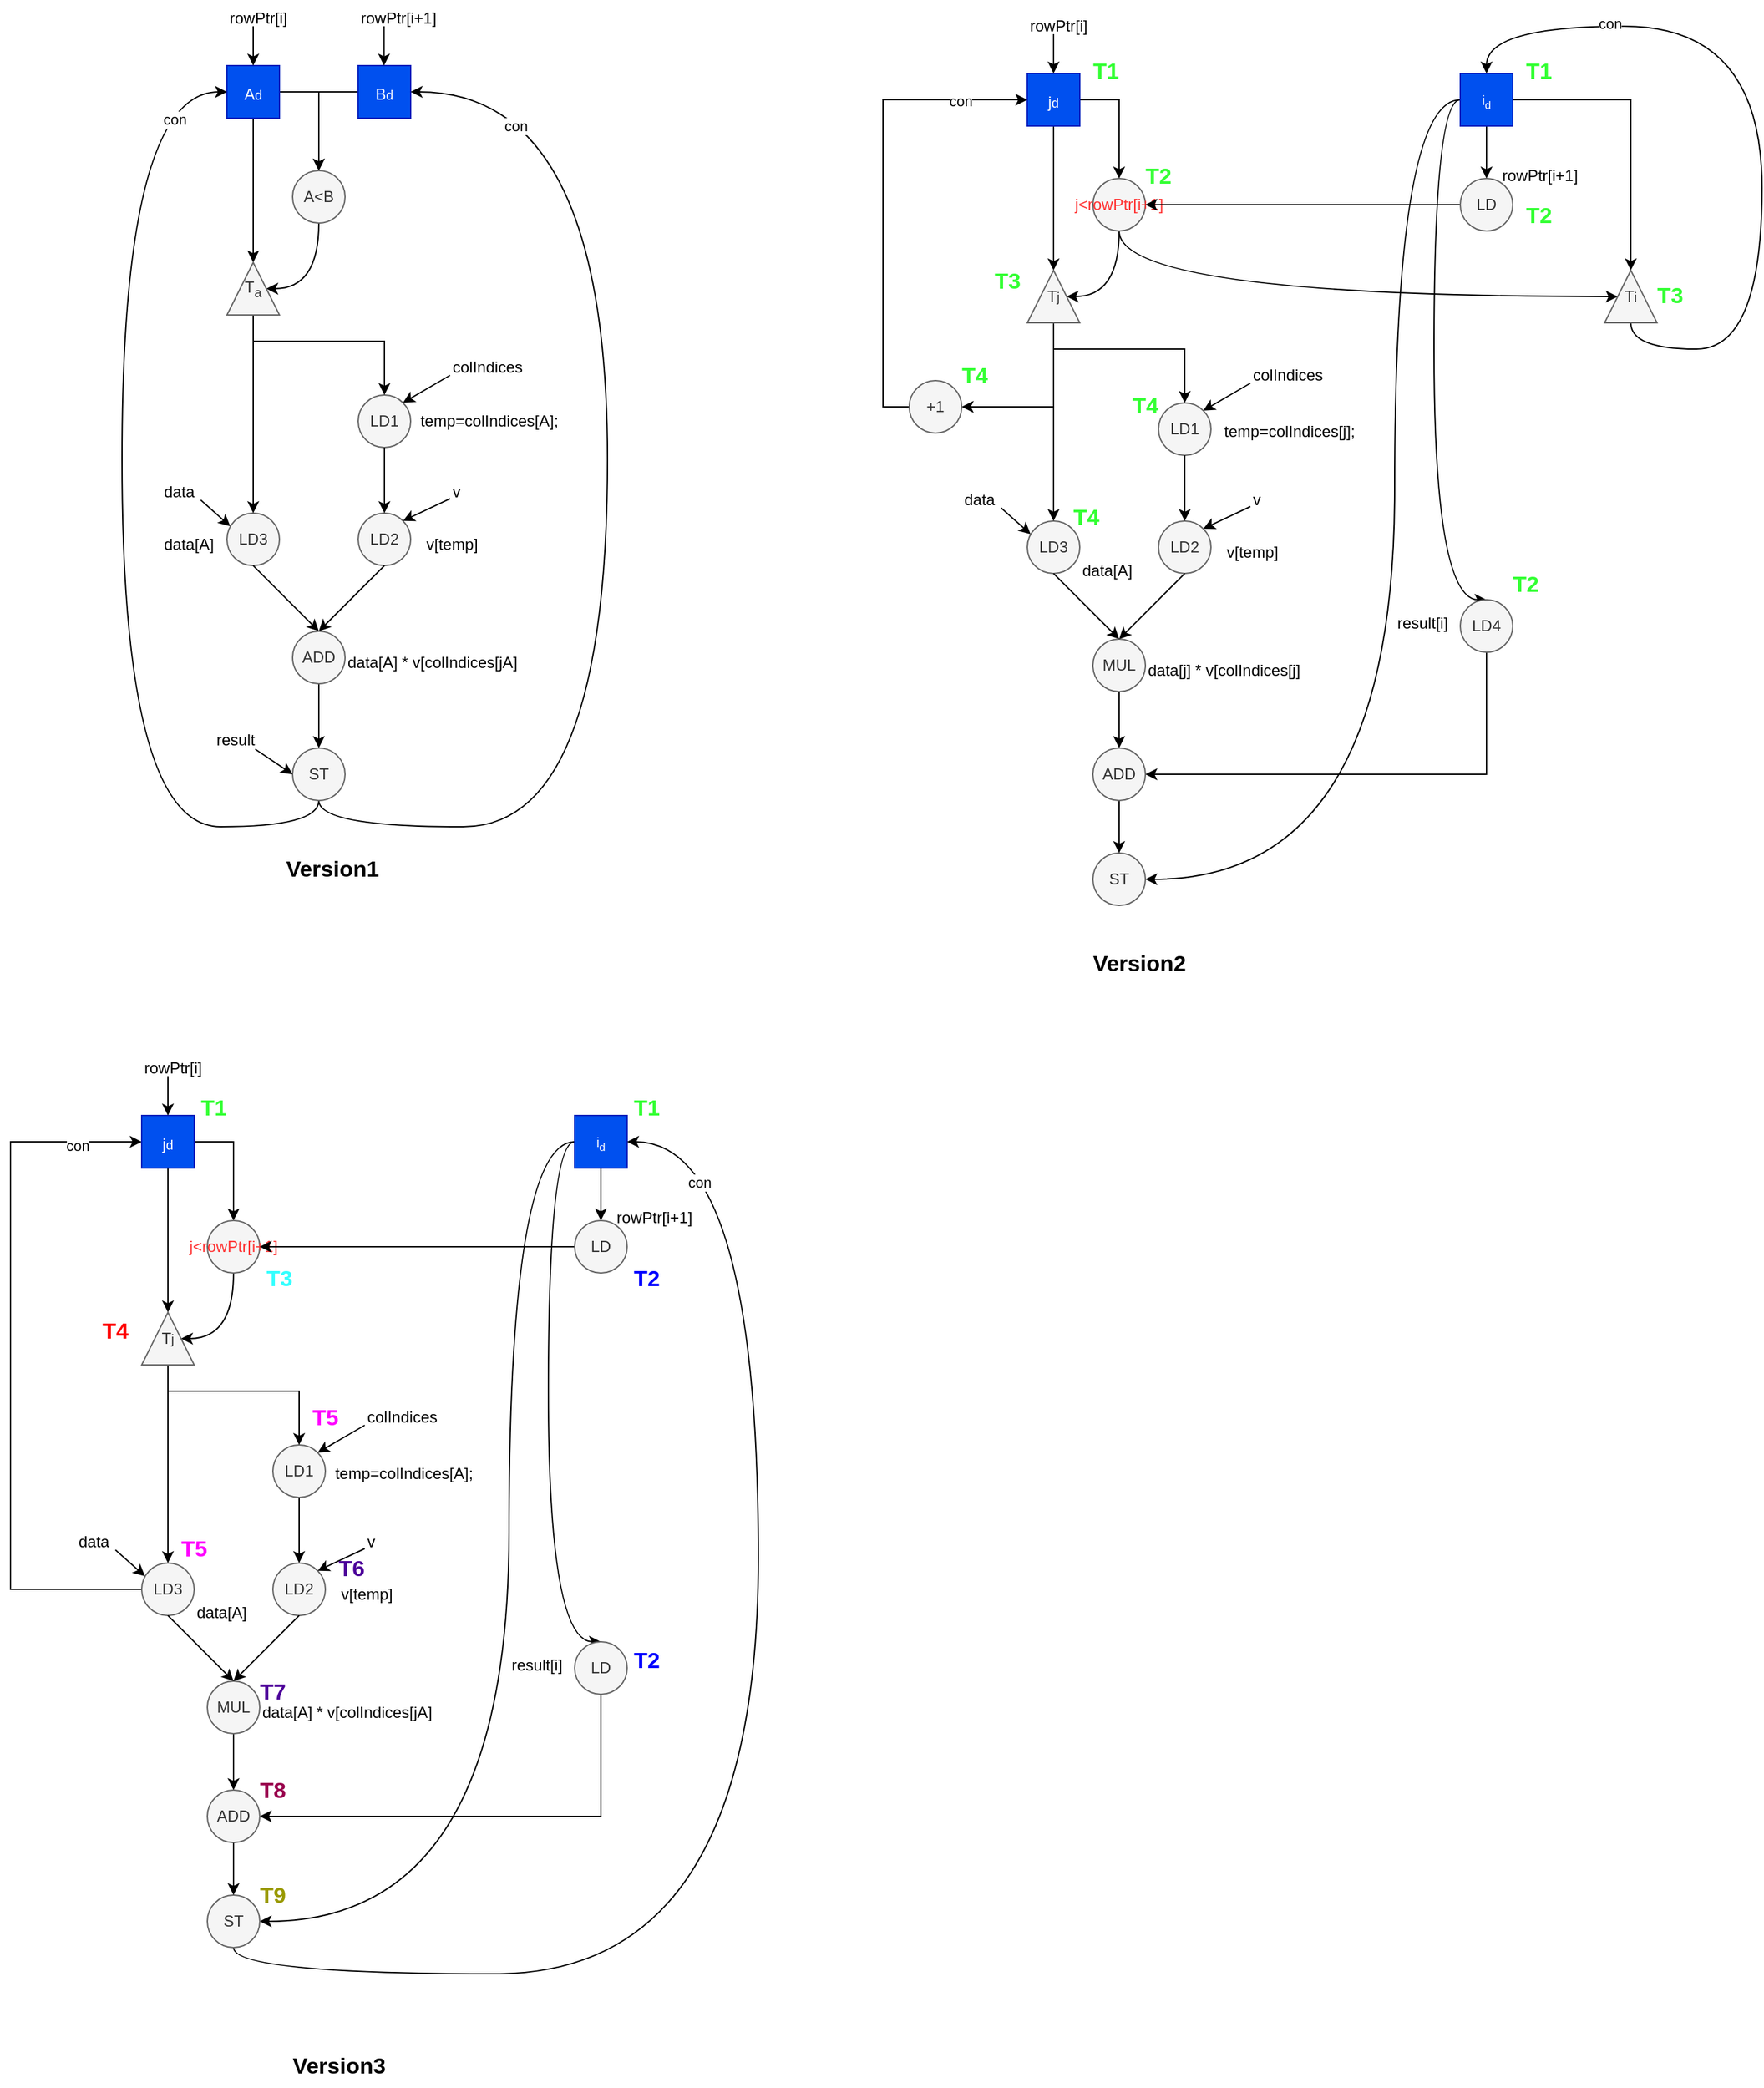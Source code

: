 <mxfile version="23.1.1" type="github">
  <diagram name="Page-1" id="8ce9d11a-91a2-4d17-14d8-a56ed91bf033">
    <mxGraphModel dx="991" dy="723" grid="1" gridSize="10" guides="1" tooltips="1" connect="1" arrows="1" fold="1" page="1" pageScale="1" pageWidth="1920" pageHeight="1200" background="none" math="0" shadow="0">
      <root>
        <mxCell id="0" />
        <mxCell id="1" parent="0" />
        <mxCell id="U-zHn95BD_rkfPfJ5epH-1" value="LD3" style="ellipse;whiteSpace=wrap;html=1;aspect=fixed;fillColor=#f5f5f5;fontColor=#333333;strokeColor=#666666;" parent="1" vertex="1">
          <mxGeometry x="320" y="411" width="40" height="40" as="geometry" />
        </mxCell>
        <mxCell id="U-zHn95BD_rkfPfJ5epH-3" value="LD1" style="ellipse;whiteSpace=wrap;html=1;aspect=fixed;fillColor=#f5f5f5;fontColor=#333333;strokeColor=#666666;" parent="1" vertex="1">
          <mxGeometry x="420" y="321" width="40" height="40" as="geometry" />
        </mxCell>
        <mxCell id="U-zHn95BD_rkfPfJ5epH-4" value="LD2" style="ellipse;whiteSpace=wrap;html=1;aspect=fixed;fillColor=#f5f5f5;fontColor=#333333;strokeColor=#666666;" parent="1" vertex="1">
          <mxGeometry x="420" y="411" width="40" height="40" as="geometry" />
        </mxCell>
        <mxCell id="U-zHn95BD_rkfPfJ5epH-37" style="edgeStyle=orthogonalEdgeStyle;rounded=0;orthogonalLoop=1;jettySize=auto;html=1;exitX=0.5;exitY=1;exitDx=0;exitDy=0;entryX=0.5;entryY=0;entryDx=0;entryDy=0;" parent="1" source="U-zHn95BD_rkfPfJ5epH-5" target="U-zHn95BD_rkfPfJ5epH-36" edge="1">
          <mxGeometry relative="1" as="geometry" />
        </mxCell>
        <mxCell id="U-zHn95BD_rkfPfJ5epH-5" value="ADD" style="ellipse;whiteSpace=wrap;html=1;aspect=fixed;fillColor=#f5f5f5;fontColor=#333333;strokeColor=#666666;" parent="1" vertex="1">
          <mxGeometry x="370" y="501" width="40" height="40" as="geometry" />
        </mxCell>
        <mxCell id="U-zHn95BD_rkfPfJ5epH-6" value="" style="endArrow=classic;html=1;rounded=0;exitX=0.5;exitY=1;exitDx=0;exitDy=0;entryX=0.5;entryY=0;entryDx=0;entryDy=0;" parent="1" source="U-zHn95BD_rkfPfJ5epH-3" target="U-zHn95BD_rkfPfJ5epH-4" edge="1">
          <mxGeometry width="50" height="50" relative="1" as="geometry">
            <mxPoint x="450" y="391" as="sourcePoint" />
            <mxPoint x="490" y="521" as="targetPoint" />
          </mxGeometry>
        </mxCell>
        <mxCell id="U-zHn95BD_rkfPfJ5epH-7" value="" style="endArrow=classic;html=1;rounded=0;exitX=0.5;exitY=1;exitDx=0;exitDy=0;entryX=0.5;entryY=0;entryDx=0;entryDy=0;" parent="1" source="U-zHn95BD_rkfPfJ5epH-4" target="U-zHn95BD_rkfPfJ5epH-5" edge="1">
          <mxGeometry width="50" height="50" relative="1" as="geometry">
            <mxPoint x="430" y="501" as="sourcePoint" />
            <mxPoint x="350" y="511" as="targetPoint" />
          </mxGeometry>
        </mxCell>
        <mxCell id="U-zHn95BD_rkfPfJ5epH-8" value="" style="endArrow=classic;html=1;rounded=0;exitX=0.5;exitY=1;exitDx=0;exitDy=0;entryX=0.5;entryY=0;entryDx=0;entryDy=0;" parent="1" source="U-zHn95BD_rkfPfJ5epH-1" target="U-zHn95BD_rkfPfJ5epH-5" edge="1">
          <mxGeometry width="50" height="50" relative="1" as="geometry">
            <mxPoint x="450" y="501" as="sourcePoint" />
            <mxPoint x="350" y="551" as="targetPoint" />
          </mxGeometry>
        </mxCell>
        <mxCell id="U-zHn95BD_rkfPfJ5epH-9" value="temp=colIndices[A];" style="text;strokeColor=none;align=center;fillColor=none;html=1;verticalAlign=middle;whiteSpace=wrap;rounded=0;" parent="1" vertex="1">
          <mxGeometry x="490" y="326" width="60" height="30" as="geometry" />
        </mxCell>
        <mxCell id="U-zHn95BD_rkfPfJ5epH-10" value="data[A]" style="text;whiteSpace=wrap;" parent="1" vertex="1">
          <mxGeometry x="270" y="421" width="70" height="40" as="geometry" />
        </mxCell>
        <mxCell id="U-zHn95BD_rkfPfJ5epH-11" value="v[temp]" style="text;whiteSpace=wrap;" parent="1" vertex="1">
          <mxGeometry x="470" y="421" width="70" height="40" as="geometry" />
        </mxCell>
        <mxCell id="U-zHn95BD_rkfPfJ5epH-12" value="data[A] * v[colIndices[jA]" style="text;whiteSpace=wrap;" parent="1" vertex="1">
          <mxGeometry x="410" y="511" width="150" height="40" as="geometry" />
        </mxCell>
        <mxCell id="U-zHn95BD_rkfPfJ5epH-22" style="edgeStyle=orthogonalEdgeStyle;rounded=0;orthogonalLoop=1;jettySize=auto;html=1;exitX=1;exitY=0.5;exitDx=0;exitDy=0;entryX=0.5;entryY=0;entryDx=0;entryDy=0;" parent="1" source="U-zHn95BD_rkfPfJ5epH-13" target="U-zHn95BD_rkfPfJ5epH-20" edge="1">
          <mxGeometry relative="1" as="geometry" />
        </mxCell>
        <mxCell id="U-zHn95BD_rkfPfJ5epH-24" style="edgeStyle=orthogonalEdgeStyle;rounded=0;orthogonalLoop=1;jettySize=auto;html=1;exitX=0.5;exitY=1;exitDx=0;exitDy=0;entryX=1;entryY=0.5;entryDx=0;entryDy=0;" parent="1" source="U-zHn95BD_rkfPfJ5epH-13" target="U-zHn95BD_rkfPfJ5epH-21" edge="1">
          <mxGeometry relative="1" as="geometry" />
        </mxCell>
        <mxCell id="U-zHn95BD_rkfPfJ5epH-13" value="&lt;sub&gt;&lt;span style=&quot;font-size: 12px;&quot;&gt;A&lt;/span&gt;d&lt;/sub&gt;" style="whiteSpace=wrap;html=1;aspect=fixed;fillColor=#0050ef;strokeColor=#001DBC;fontColor=#ffffff;" parent="1" vertex="1">
          <mxGeometry x="320" y="70" width="40" height="40" as="geometry" />
        </mxCell>
        <mxCell id="U-zHn95BD_rkfPfJ5epH-25" style="edgeStyle=orthogonalEdgeStyle;rounded=0;orthogonalLoop=1;jettySize=auto;html=1;exitX=0;exitY=0.5;exitDx=0;exitDy=0;entryX=0.5;entryY=0;entryDx=0;entryDy=0;" parent="1" source="U-zHn95BD_rkfPfJ5epH-14" target="U-zHn95BD_rkfPfJ5epH-20" edge="1">
          <mxGeometry relative="1" as="geometry" />
        </mxCell>
        <mxCell id="U-zHn95BD_rkfPfJ5epH-14" value="&lt;sub&gt;&lt;span style=&quot;font-size: 12px;&quot;&gt;B&lt;/span&gt;d&lt;/sub&gt;" style="whiteSpace=wrap;html=1;aspect=fixed;fillColor=#0050ef;strokeColor=#001DBC;fontColor=#ffffff;" parent="1" vertex="1">
          <mxGeometry x="420" y="70" width="40" height="40" as="geometry" />
        </mxCell>
        <mxCell id="U-zHn95BD_rkfPfJ5epH-15" value="" style="endArrow=classic;html=1;rounded=0;entryX=0.5;entryY=0;entryDx=0;entryDy=0;" parent="1" target="U-zHn95BD_rkfPfJ5epH-13" edge="1">
          <mxGeometry width="50" height="50" relative="1" as="geometry">
            <mxPoint x="340" y="40" as="sourcePoint" />
            <mxPoint x="390" y="-10" as="targetPoint" />
          </mxGeometry>
        </mxCell>
        <mxCell id="U-zHn95BD_rkfPfJ5epH-17" value="" style="endArrow=classic;html=1;rounded=0;entryX=0.5;entryY=0;entryDx=0;entryDy=0;" parent="1" edge="1">
          <mxGeometry width="50" height="50" relative="1" as="geometry">
            <mxPoint x="439.71" y="40" as="sourcePoint" />
            <mxPoint x="439.71" y="70" as="targetPoint" />
          </mxGeometry>
        </mxCell>
        <mxCell id="U-zHn95BD_rkfPfJ5epH-18" value="rowPtr[i]" style="text;whiteSpace=wrap;" parent="1" vertex="1">
          <mxGeometry x="320" y="20" width="80" height="40" as="geometry" />
        </mxCell>
        <mxCell id="U-zHn95BD_rkfPfJ5epH-19" value="rowPtr[i+1]" style="text;whiteSpace=wrap;" parent="1" vertex="1">
          <mxGeometry x="420" y="20" width="80" height="40" as="geometry" />
        </mxCell>
        <mxCell id="U-zHn95BD_rkfPfJ5epH-23" style="edgeStyle=orthogonalEdgeStyle;rounded=0;orthogonalLoop=1;jettySize=auto;html=1;exitX=0.5;exitY=1;exitDx=0;exitDy=0;entryX=0.5;entryY=1;entryDx=0;entryDy=0;curved=1;" parent="1" source="U-zHn95BD_rkfPfJ5epH-20" target="U-zHn95BD_rkfPfJ5epH-21" edge="1">
          <mxGeometry relative="1" as="geometry">
            <Array as="points">
              <mxPoint x="390" y="240" />
            </Array>
          </mxGeometry>
        </mxCell>
        <mxCell id="U-zHn95BD_rkfPfJ5epH-20" value="A&amp;lt;B" style="ellipse;whiteSpace=wrap;html=1;aspect=fixed;fillColor=#f5f5f5;fontColor=#333333;strokeColor=#666666;" parent="1" vertex="1">
          <mxGeometry x="370" y="150" width="40" height="40" as="geometry" />
        </mxCell>
        <mxCell id="U-zHn95BD_rkfPfJ5epH-26" style="edgeStyle=orthogonalEdgeStyle;rounded=0;orthogonalLoop=1;jettySize=auto;html=1;exitX=0;exitY=0.5;exitDx=0;exitDy=0;entryX=0.5;entryY=0;entryDx=0;entryDy=0;" parent="1" source="U-zHn95BD_rkfPfJ5epH-21" target="U-zHn95BD_rkfPfJ5epH-1" edge="1">
          <mxGeometry relative="1" as="geometry" />
        </mxCell>
        <mxCell id="U-zHn95BD_rkfPfJ5epH-27" style="edgeStyle=orthogonalEdgeStyle;rounded=0;orthogonalLoop=1;jettySize=auto;html=1;exitX=0;exitY=0.5;exitDx=0;exitDy=0;entryX=0.5;entryY=0;entryDx=0;entryDy=0;" parent="1" source="U-zHn95BD_rkfPfJ5epH-21" target="U-zHn95BD_rkfPfJ5epH-3" edge="1">
          <mxGeometry relative="1" as="geometry">
            <Array as="points">
              <mxPoint x="340" y="280" />
            </Array>
          </mxGeometry>
        </mxCell>
        <mxCell id="U-zHn95BD_rkfPfJ5epH-21" value="T&lt;sub&gt;a&lt;/sub&gt;" style="triangle;whiteSpace=wrap;html=1;direction=north;fillColor=#f5f5f5;fontColor=#333333;strokeColor=#666666;" parent="1" vertex="1">
          <mxGeometry x="320" y="220" width="40" height="40" as="geometry" />
        </mxCell>
        <mxCell id="U-zHn95BD_rkfPfJ5epH-28" value="data" style="text;whiteSpace=wrap;" parent="1" vertex="1">
          <mxGeometry x="270" y="381" width="70" height="40" as="geometry" />
        </mxCell>
        <mxCell id="U-zHn95BD_rkfPfJ5epH-29" value="colIndices" style="text;whiteSpace=wrap;" parent="1" vertex="1">
          <mxGeometry x="490" y="286" width="70" height="40" as="geometry" />
        </mxCell>
        <mxCell id="U-zHn95BD_rkfPfJ5epH-30" value="v" style="text;whiteSpace=wrap;" parent="1" vertex="1">
          <mxGeometry x="490" y="381" width="20" height="19" as="geometry" />
        </mxCell>
        <mxCell id="U-zHn95BD_rkfPfJ5epH-32" value="" style="endArrow=classic;html=1;rounded=0;entryX=0.75;entryY=1;entryDx=0;entryDy=0;" parent="1" target="U-zHn95BD_rkfPfJ5epH-28" edge="1">
          <mxGeometry width="50" height="50" relative="1" as="geometry">
            <mxPoint x="300" y="401" as="sourcePoint" />
            <mxPoint x="350" y="351" as="targetPoint" />
          </mxGeometry>
        </mxCell>
        <mxCell id="U-zHn95BD_rkfPfJ5epH-34" value="" style="endArrow=classic;html=1;rounded=0;entryX=1;entryY=0;entryDx=0;entryDy=0;exitX=0;exitY=0.5;exitDx=0;exitDy=0;" parent="1" source="U-zHn95BD_rkfPfJ5epH-29" target="U-zHn95BD_rkfPfJ5epH-3" edge="1">
          <mxGeometry width="50" height="50" relative="1" as="geometry">
            <mxPoint x="490" y="321" as="sourcePoint" />
            <mxPoint x="520" y="390" as="targetPoint" />
          </mxGeometry>
        </mxCell>
        <mxCell id="U-zHn95BD_rkfPfJ5epH-35" value="" style="endArrow=classic;html=1;rounded=0;exitX=0;exitY=1;exitDx=0;exitDy=0;entryX=1;entryY=0;entryDx=0;entryDy=0;" parent="1" source="U-zHn95BD_rkfPfJ5epH-30" target="U-zHn95BD_rkfPfJ5epH-4" edge="1">
          <mxGeometry width="50" height="50" relative="1" as="geometry">
            <mxPoint x="510" y="401" as="sourcePoint" />
            <mxPoint x="780" y="350" as="targetPoint" />
          </mxGeometry>
        </mxCell>
        <mxCell id="U-zHn95BD_rkfPfJ5epH-41" style="edgeStyle=orthogonalEdgeStyle;rounded=0;orthogonalLoop=1;jettySize=auto;html=1;exitX=0.5;exitY=1;exitDx=0;exitDy=0;entryX=0;entryY=0.5;entryDx=0;entryDy=0;curved=1;" parent="1" source="U-zHn95BD_rkfPfJ5epH-36" target="U-zHn95BD_rkfPfJ5epH-13" edge="1">
          <mxGeometry relative="1" as="geometry">
            <Array as="points">
              <mxPoint x="390" y="650" />
              <mxPoint x="240" y="650" />
              <mxPoint x="240" y="90" />
            </Array>
          </mxGeometry>
        </mxCell>
        <mxCell id="U-zHn95BD_rkfPfJ5epH-46" value="con" style="edgeLabel;html=1;align=center;verticalAlign=middle;resizable=0;points=[];" parent="U-zHn95BD_rkfPfJ5epH-41" vertex="1" connectable="0">
          <mxGeometry x="0.901" y="-21" relative="1" as="geometry">
            <mxPoint as="offset" />
          </mxGeometry>
        </mxCell>
        <mxCell id="U-zHn95BD_rkfPfJ5epH-43" style="edgeStyle=orthogonalEdgeStyle;rounded=0;orthogonalLoop=1;jettySize=auto;html=1;exitX=0.5;exitY=1;exitDx=0;exitDy=0;entryX=1;entryY=0.5;entryDx=0;entryDy=0;curved=1;" parent="1" source="U-zHn95BD_rkfPfJ5epH-36" target="U-zHn95BD_rkfPfJ5epH-14" edge="1">
          <mxGeometry relative="1" as="geometry">
            <Array as="points">
              <mxPoint x="390" y="650" />
              <mxPoint x="610" y="650" />
              <mxPoint x="610" y="90" />
            </Array>
          </mxGeometry>
        </mxCell>
        <mxCell id="U-zHn95BD_rkfPfJ5epH-45" value="con" style="edgeLabel;html=1;align=center;verticalAlign=middle;resizable=0;points=[];" parent="U-zHn95BD_rkfPfJ5epH-43" vertex="1" connectable="0">
          <mxGeometry x="0.832" y="26" relative="1" as="geometry">
            <mxPoint as="offset" />
          </mxGeometry>
        </mxCell>
        <mxCell id="U-zHn95BD_rkfPfJ5epH-36" value="ST" style="ellipse;whiteSpace=wrap;html=1;aspect=fixed;fillColor=#f5f5f5;fontColor=#333333;strokeColor=#666666;" parent="1" vertex="1">
          <mxGeometry x="370" y="590" width="40" height="40" as="geometry" />
        </mxCell>
        <mxCell id="U-zHn95BD_rkfPfJ5epH-39" style="rounded=0;orthogonalLoop=1;jettySize=auto;html=1;exitX=1.052;exitY=1.043;exitDx=0;exitDy=0;entryX=0;entryY=0.5;entryDx=0;entryDy=0;exitPerimeter=0;" parent="1" source="U-zHn95BD_rkfPfJ5epH-38" target="U-zHn95BD_rkfPfJ5epH-36" edge="1">
          <mxGeometry relative="1" as="geometry" />
        </mxCell>
        <mxCell id="U-zHn95BD_rkfPfJ5epH-38" value="result" style="text;whiteSpace=wrap;" parent="1" vertex="1">
          <mxGeometry x="310" y="570" width="30" height="20" as="geometry" />
        </mxCell>
        <mxCell id="Nf0hPOVmcLd8asq8eckD-1" value="LD3" style="ellipse;whiteSpace=wrap;html=1;aspect=fixed;fillColor=#f5f5f5;fontColor=#333333;strokeColor=#666666;" parent="1" vertex="1">
          <mxGeometry x="930" y="417" width="40" height="40" as="geometry" />
        </mxCell>
        <mxCell id="Nf0hPOVmcLd8asq8eckD-2" value="LD1" style="ellipse;whiteSpace=wrap;html=1;aspect=fixed;fillColor=#f5f5f5;fontColor=#333333;strokeColor=#666666;" parent="1" vertex="1">
          <mxGeometry x="1030" y="327" width="40" height="40" as="geometry" />
        </mxCell>
        <mxCell id="Nf0hPOVmcLd8asq8eckD-3" value="LD2" style="ellipse;whiteSpace=wrap;html=1;aspect=fixed;fillColor=#f5f5f5;fontColor=#333333;strokeColor=#666666;" parent="1" vertex="1">
          <mxGeometry x="1030" y="417" width="40" height="40" as="geometry" />
        </mxCell>
        <mxCell id="Nf0hPOVmcLd8asq8eckD-50" style="edgeStyle=orthogonalEdgeStyle;rounded=0;orthogonalLoop=1;jettySize=auto;html=1;exitX=0.5;exitY=1;exitDx=0;exitDy=0;entryX=0.5;entryY=0;entryDx=0;entryDy=0;" parent="1" source="Nf0hPOVmcLd8asq8eckD-5" target="Nf0hPOVmcLd8asq8eckD-49" edge="1">
          <mxGeometry relative="1" as="geometry" />
        </mxCell>
        <mxCell id="Nf0hPOVmcLd8asq8eckD-5" value="MUL" style="ellipse;whiteSpace=wrap;html=1;aspect=fixed;fillColor=#f5f5f5;fontColor=#333333;strokeColor=#666666;" parent="1" vertex="1">
          <mxGeometry x="980" y="507" width="40" height="40" as="geometry" />
        </mxCell>
        <mxCell id="Nf0hPOVmcLd8asq8eckD-6" value="" style="endArrow=classic;html=1;rounded=0;exitX=0.5;exitY=1;exitDx=0;exitDy=0;entryX=0.5;entryY=0;entryDx=0;entryDy=0;" parent="1" source="Nf0hPOVmcLd8asq8eckD-2" target="Nf0hPOVmcLd8asq8eckD-3" edge="1">
          <mxGeometry width="50" height="50" relative="1" as="geometry">
            <mxPoint x="1060" y="397" as="sourcePoint" />
            <mxPoint x="1100" y="527" as="targetPoint" />
          </mxGeometry>
        </mxCell>
        <mxCell id="Nf0hPOVmcLd8asq8eckD-7" value="" style="endArrow=classic;html=1;rounded=0;exitX=0.5;exitY=1;exitDx=0;exitDy=0;entryX=0.5;entryY=0;entryDx=0;entryDy=0;" parent="1" source="Nf0hPOVmcLd8asq8eckD-3" target="Nf0hPOVmcLd8asq8eckD-5" edge="1">
          <mxGeometry width="50" height="50" relative="1" as="geometry">
            <mxPoint x="1040" y="507" as="sourcePoint" />
            <mxPoint x="960" y="517" as="targetPoint" />
          </mxGeometry>
        </mxCell>
        <mxCell id="Nf0hPOVmcLd8asq8eckD-8" value="" style="endArrow=classic;html=1;rounded=0;exitX=0.5;exitY=1;exitDx=0;exitDy=0;entryX=0.5;entryY=0;entryDx=0;entryDy=0;" parent="1" source="Nf0hPOVmcLd8asq8eckD-1" target="Nf0hPOVmcLd8asq8eckD-5" edge="1">
          <mxGeometry width="50" height="50" relative="1" as="geometry">
            <mxPoint x="1060" y="507" as="sourcePoint" />
            <mxPoint x="960" y="557" as="targetPoint" />
          </mxGeometry>
        </mxCell>
        <mxCell id="Nf0hPOVmcLd8asq8eckD-9" value="temp=colIndices[j];" style="text;strokeColor=none;align=center;fillColor=none;html=1;verticalAlign=middle;whiteSpace=wrap;rounded=0;" parent="1" vertex="1">
          <mxGeometry x="1100" y="336" width="60" height="26" as="geometry" />
        </mxCell>
        <mxCell id="Nf0hPOVmcLd8asq8eckD-10" value="data[A]" style="text;whiteSpace=wrap;" parent="1" vertex="1">
          <mxGeometry x="970" y="441" width="70" height="40" as="geometry" />
        </mxCell>
        <mxCell id="Nf0hPOVmcLd8asq8eckD-11" value="v[temp]" style="text;whiteSpace=wrap;" parent="1" vertex="1">
          <mxGeometry x="1080" y="427" width="70" height="40" as="geometry" />
        </mxCell>
        <mxCell id="Nf0hPOVmcLd8asq8eckD-12" value="data[j] * v[colIndices[j]" style="text;whiteSpace=wrap;" parent="1" vertex="1">
          <mxGeometry x="1020" y="517" width="150" height="40" as="geometry" />
        </mxCell>
        <mxCell id="Nf0hPOVmcLd8asq8eckD-13" style="edgeStyle=orthogonalEdgeStyle;rounded=0;orthogonalLoop=1;jettySize=auto;html=1;exitX=1;exitY=0.5;exitDx=0;exitDy=0;entryX=0.5;entryY=0;entryDx=0;entryDy=0;" parent="1" source="Nf0hPOVmcLd8asq8eckD-15" target="Nf0hPOVmcLd8asq8eckD-23" edge="1">
          <mxGeometry relative="1" as="geometry" />
        </mxCell>
        <mxCell id="Nf0hPOVmcLd8asq8eckD-14" style="edgeStyle=orthogonalEdgeStyle;rounded=0;orthogonalLoop=1;jettySize=auto;html=1;exitX=0.5;exitY=1;exitDx=0;exitDy=0;entryX=1;entryY=0.5;entryDx=0;entryDy=0;" parent="1" source="Nf0hPOVmcLd8asq8eckD-15" target="Nf0hPOVmcLd8asq8eckD-26" edge="1">
          <mxGeometry relative="1" as="geometry" />
        </mxCell>
        <mxCell id="Nf0hPOVmcLd8asq8eckD-15" value="&lt;sub&gt;&lt;span style=&quot;font-size: 12px;&quot;&gt;j&lt;/span&gt;d&lt;/sub&gt;" style="whiteSpace=wrap;html=1;aspect=fixed;fillColor=#0050ef;strokeColor=#001DBC;fontColor=#ffffff;" parent="1" vertex="1">
          <mxGeometry x="930" y="76" width="40" height="40" as="geometry" />
        </mxCell>
        <mxCell id="Nf0hPOVmcLd8asq8eckD-43" style="edgeStyle=orthogonalEdgeStyle;rounded=0;orthogonalLoop=1;jettySize=auto;html=1;exitX=0.5;exitY=1;exitDx=0;exitDy=0;entryX=0.5;entryY=0;entryDx=0;entryDy=0;" parent="1" source="Nf0hPOVmcLd8asq8eckD-17" target="Nf0hPOVmcLd8asq8eckD-42" edge="1">
          <mxGeometry relative="1" as="geometry" />
        </mxCell>
        <mxCell id="Nf0hPOVmcLd8asq8eckD-48" style="edgeStyle=orthogonalEdgeStyle;rounded=0;orthogonalLoop=1;jettySize=auto;html=1;exitX=0;exitY=0.5;exitDx=0;exitDy=0;entryX=0.5;entryY=0;entryDx=0;entryDy=0;curved=1;" parent="1" source="Nf0hPOVmcLd8asq8eckD-17" target="Nf0hPOVmcLd8asq8eckD-47" edge="1">
          <mxGeometry relative="1" as="geometry">
            <Array as="points">
              <mxPoint x="1240" y="96" />
              <mxPoint x="1240" y="477" />
            </Array>
          </mxGeometry>
        </mxCell>
        <mxCell id="Nf0hPOVmcLd8asq8eckD-53" style="edgeStyle=orthogonalEdgeStyle;rounded=0;orthogonalLoop=1;jettySize=auto;html=1;exitX=0;exitY=0.5;exitDx=0;exitDy=0;entryX=1;entryY=0.5;entryDx=0;entryDy=0;curved=1;" parent="1" source="Nf0hPOVmcLd8asq8eckD-17" target="Nf0hPOVmcLd8asq8eckD-37" edge="1">
          <mxGeometry relative="1" as="geometry">
            <Array as="points">
              <mxPoint x="1210" y="96" />
              <mxPoint x="1210" y="690" />
            </Array>
          </mxGeometry>
        </mxCell>
        <mxCell id="NMX5KVD_Srp5hz0jkVQt-5" style="edgeStyle=orthogonalEdgeStyle;rounded=0;orthogonalLoop=1;jettySize=auto;html=1;exitX=1;exitY=0.5;exitDx=0;exitDy=0;entryX=1;entryY=0.5;entryDx=0;entryDy=0;" edge="1" parent="1" source="Nf0hPOVmcLd8asq8eckD-17" target="NMX5KVD_Srp5hz0jkVQt-3">
          <mxGeometry relative="1" as="geometry" />
        </mxCell>
        <mxCell id="Nf0hPOVmcLd8asq8eckD-17" value="&lt;span style=&quot;font-size: 10px;&quot;&gt;i&lt;sub&gt;d&lt;/sub&gt;&lt;/span&gt;" style="whiteSpace=wrap;html=1;aspect=fixed;fillColor=#0050ef;strokeColor=#001DBC;fontColor=#ffffff;" parent="1" vertex="1">
          <mxGeometry x="1260" y="76" width="40" height="40" as="geometry" />
        </mxCell>
        <mxCell id="Nf0hPOVmcLd8asq8eckD-18" value="" style="endArrow=classic;html=1;rounded=0;entryX=0.5;entryY=0;entryDx=0;entryDy=0;" parent="1" target="Nf0hPOVmcLd8asq8eckD-15" edge="1">
          <mxGeometry width="50" height="50" relative="1" as="geometry">
            <mxPoint x="950" y="46" as="sourcePoint" />
            <mxPoint x="1000" y="-4" as="targetPoint" />
          </mxGeometry>
        </mxCell>
        <mxCell id="Nf0hPOVmcLd8asq8eckD-20" value="rowPtr[i]" style="text;whiteSpace=wrap;" parent="1" vertex="1">
          <mxGeometry x="930" y="26" width="80" height="40" as="geometry" />
        </mxCell>
        <mxCell id="Nf0hPOVmcLd8asq8eckD-22" style="edgeStyle=orthogonalEdgeStyle;rounded=0;orthogonalLoop=1;jettySize=auto;html=1;exitX=0.5;exitY=1;exitDx=0;exitDy=0;entryX=0.5;entryY=1;entryDx=0;entryDy=0;curved=1;" parent="1" source="Nf0hPOVmcLd8asq8eckD-23" target="Nf0hPOVmcLd8asq8eckD-26" edge="1">
          <mxGeometry relative="1" as="geometry">
            <Array as="points">
              <mxPoint x="1000" y="246" />
            </Array>
          </mxGeometry>
        </mxCell>
        <mxCell id="NMX5KVD_Srp5hz0jkVQt-4" style="edgeStyle=orthogonalEdgeStyle;rounded=0;orthogonalLoop=1;jettySize=auto;html=1;exitX=0.5;exitY=1;exitDx=0;exitDy=0;entryX=0.5;entryY=0;entryDx=0;entryDy=0;curved=1;" edge="1" parent="1" source="Nf0hPOVmcLd8asq8eckD-23" target="NMX5KVD_Srp5hz0jkVQt-3">
          <mxGeometry relative="1" as="geometry">
            <Array as="points">
              <mxPoint x="1000" y="246" />
            </Array>
          </mxGeometry>
        </mxCell>
        <mxCell id="Nf0hPOVmcLd8asq8eckD-23" value="&lt;font color=&quot;#ff3333&quot;&gt;j&amp;lt;rowPtr[i+1]&lt;/font&gt;" style="ellipse;whiteSpace=wrap;html=1;aspect=fixed;fillColor=#f5f5f5;fontColor=#333333;strokeColor=#666666;" parent="1" vertex="1">
          <mxGeometry x="980" y="156" width="40" height="40" as="geometry" />
        </mxCell>
        <mxCell id="Nf0hPOVmcLd8asq8eckD-24" style="edgeStyle=orthogonalEdgeStyle;rounded=0;orthogonalLoop=1;jettySize=auto;html=1;exitX=0;exitY=0.5;exitDx=0;exitDy=0;entryX=0.5;entryY=0;entryDx=0;entryDy=0;" parent="1" source="Nf0hPOVmcLd8asq8eckD-26" target="Nf0hPOVmcLd8asq8eckD-1" edge="1">
          <mxGeometry relative="1" as="geometry" />
        </mxCell>
        <mxCell id="Nf0hPOVmcLd8asq8eckD-25" style="edgeStyle=orthogonalEdgeStyle;rounded=0;orthogonalLoop=1;jettySize=auto;html=1;exitX=0;exitY=0.5;exitDx=0;exitDy=0;entryX=0.5;entryY=0;entryDx=0;entryDy=0;" parent="1" source="Nf0hPOVmcLd8asq8eckD-26" target="Nf0hPOVmcLd8asq8eckD-2" edge="1">
          <mxGeometry relative="1" as="geometry">
            <Array as="points">
              <mxPoint x="950" y="286" />
            </Array>
          </mxGeometry>
        </mxCell>
        <mxCell id="NMX5KVD_Srp5hz0jkVQt-9" style="edgeStyle=orthogonalEdgeStyle;rounded=0;orthogonalLoop=1;jettySize=auto;html=1;exitX=0;exitY=0.5;exitDx=0;exitDy=0;entryX=1;entryY=0.5;entryDx=0;entryDy=0;" edge="1" parent="1" source="Nf0hPOVmcLd8asq8eckD-26" target="NMX5KVD_Srp5hz0jkVQt-8">
          <mxGeometry relative="1" as="geometry" />
        </mxCell>
        <mxCell id="Nf0hPOVmcLd8asq8eckD-26" value="T&lt;span style=&quot;font-size: 10px;&quot;&gt;j&lt;/span&gt;" style="triangle;whiteSpace=wrap;html=1;direction=north;fillColor=#f5f5f5;fontColor=#333333;strokeColor=#666666;" parent="1" vertex="1">
          <mxGeometry x="930" y="226" width="40" height="40" as="geometry" />
        </mxCell>
        <mxCell id="Nf0hPOVmcLd8asq8eckD-27" value="data" style="text;whiteSpace=wrap;" parent="1" vertex="1">
          <mxGeometry x="880" y="387" width="70" height="40" as="geometry" />
        </mxCell>
        <mxCell id="Nf0hPOVmcLd8asq8eckD-28" value="colIndices" style="text;whiteSpace=wrap;" parent="1" vertex="1">
          <mxGeometry x="1100" y="292" width="70" height="40" as="geometry" />
        </mxCell>
        <mxCell id="Nf0hPOVmcLd8asq8eckD-29" value="v" style="text;whiteSpace=wrap;" parent="1" vertex="1">
          <mxGeometry x="1100" y="387" width="20" height="19" as="geometry" />
        </mxCell>
        <mxCell id="Nf0hPOVmcLd8asq8eckD-30" value="" style="endArrow=classic;html=1;rounded=0;entryX=0.75;entryY=1;entryDx=0;entryDy=0;" parent="1" target="Nf0hPOVmcLd8asq8eckD-27" edge="1">
          <mxGeometry width="50" height="50" relative="1" as="geometry">
            <mxPoint x="910" y="407" as="sourcePoint" />
            <mxPoint x="960" y="357" as="targetPoint" />
          </mxGeometry>
        </mxCell>
        <mxCell id="Nf0hPOVmcLd8asq8eckD-31" value="" style="endArrow=classic;html=1;rounded=0;entryX=1;entryY=0;entryDx=0;entryDy=0;exitX=0;exitY=0.5;exitDx=0;exitDy=0;" parent="1" source="Nf0hPOVmcLd8asq8eckD-28" target="Nf0hPOVmcLd8asq8eckD-2" edge="1">
          <mxGeometry width="50" height="50" relative="1" as="geometry">
            <mxPoint x="1100" y="327" as="sourcePoint" />
            <mxPoint x="1130" y="396" as="targetPoint" />
          </mxGeometry>
        </mxCell>
        <mxCell id="Nf0hPOVmcLd8asq8eckD-32" value="" style="endArrow=classic;html=1;rounded=0;exitX=0;exitY=1;exitDx=0;exitDy=0;entryX=1;entryY=0;entryDx=0;entryDy=0;" parent="1" source="Nf0hPOVmcLd8asq8eckD-29" target="Nf0hPOVmcLd8asq8eckD-3" edge="1">
          <mxGeometry width="50" height="50" relative="1" as="geometry">
            <mxPoint x="1120" y="407" as="sourcePoint" />
            <mxPoint x="1390" y="356" as="targetPoint" />
          </mxGeometry>
        </mxCell>
        <mxCell id="Nf0hPOVmcLd8asq8eckD-37" value="ST" style="ellipse;whiteSpace=wrap;html=1;aspect=fixed;fillColor=#f5f5f5;fontColor=#333333;strokeColor=#666666;" parent="1" vertex="1">
          <mxGeometry x="980" y="670" width="40" height="40" as="geometry" />
        </mxCell>
        <mxCell id="Nf0hPOVmcLd8asq8eckD-39" value="result[i]" style="text;whiteSpace=wrap;" parent="1" vertex="1">
          <mxGeometry x="1210" y="481" width="30" height="20" as="geometry" />
        </mxCell>
        <mxCell id="Nf0hPOVmcLd8asq8eckD-40" value="&lt;b&gt;&lt;font style=&quot;font-size: 17px;&quot;&gt;Version1&lt;/font&gt;&lt;/b&gt;" style="text;html=1;align=center;verticalAlign=middle;resizable=0;points=[];autosize=1;strokeColor=none;fillColor=none;" parent="1" vertex="1">
          <mxGeometry x="355" y="668" width="90" height="30" as="geometry" />
        </mxCell>
        <mxCell id="Nf0hPOVmcLd8asq8eckD-41" value="&lt;b&gt;&lt;font style=&quot;font-size: 17px;&quot;&gt;Version2&lt;br&gt;&lt;/font&gt;&lt;/b&gt;" style="text;html=1;align=center;verticalAlign=middle;resizable=0;points=[];autosize=1;strokeColor=none;fillColor=none;" parent="1" vertex="1">
          <mxGeometry x="970" y="740" width="90" height="30" as="geometry" />
        </mxCell>
        <mxCell id="Nf0hPOVmcLd8asq8eckD-45" style="edgeStyle=orthogonalEdgeStyle;rounded=0;orthogonalLoop=1;jettySize=auto;html=1;exitX=0;exitY=0.5;exitDx=0;exitDy=0;entryX=1;entryY=0.5;entryDx=0;entryDy=0;" parent="1" source="Nf0hPOVmcLd8asq8eckD-42" target="Nf0hPOVmcLd8asq8eckD-23" edge="1">
          <mxGeometry relative="1" as="geometry" />
        </mxCell>
        <mxCell id="Nf0hPOVmcLd8asq8eckD-42" value="LD" style="ellipse;whiteSpace=wrap;html=1;aspect=fixed;fillColor=#f5f5f5;fontColor=#333333;strokeColor=#666666;" parent="1" vertex="1">
          <mxGeometry x="1260" y="156" width="40" height="40" as="geometry" />
        </mxCell>
        <mxCell id="Nf0hPOVmcLd8asq8eckD-51" style="edgeStyle=orthogonalEdgeStyle;rounded=0;orthogonalLoop=1;jettySize=auto;html=1;exitX=0.5;exitY=1;exitDx=0;exitDy=0;entryX=1;entryY=0.5;entryDx=0;entryDy=0;" parent="1" source="Nf0hPOVmcLd8asq8eckD-47" target="Nf0hPOVmcLd8asq8eckD-49" edge="1">
          <mxGeometry relative="1" as="geometry" />
        </mxCell>
        <mxCell id="Nf0hPOVmcLd8asq8eckD-47" value="LD4" style="ellipse;whiteSpace=wrap;html=1;aspect=fixed;fillColor=#f5f5f5;fontColor=#333333;strokeColor=#666666;" parent="1" vertex="1">
          <mxGeometry x="1260" y="477" width="40" height="40" as="geometry" />
        </mxCell>
        <mxCell id="Nf0hPOVmcLd8asq8eckD-52" style="edgeStyle=orthogonalEdgeStyle;rounded=0;orthogonalLoop=1;jettySize=auto;html=1;exitX=0.5;exitY=1;exitDx=0;exitDy=0;entryX=0.5;entryY=0;entryDx=0;entryDy=0;" parent="1" source="Nf0hPOVmcLd8asq8eckD-49" target="Nf0hPOVmcLd8asq8eckD-37" edge="1">
          <mxGeometry relative="1" as="geometry" />
        </mxCell>
        <mxCell id="Nf0hPOVmcLd8asq8eckD-49" value="ADD" style="ellipse;whiteSpace=wrap;html=1;aspect=fixed;fillColor=#f5f5f5;fontColor=#333333;strokeColor=#666666;" parent="1" vertex="1">
          <mxGeometry x="980" y="590" width="40" height="40" as="geometry" />
        </mxCell>
        <mxCell id="Nf0hPOVmcLd8asq8eckD-58" value="rowPtr[i+1]" style="text;whiteSpace=wrap;" parent="1" vertex="1">
          <mxGeometry x="1290" y="140" width="80" height="40" as="geometry" />
        </mxCell>
        <mxCell id="Nf0hPOVmcLd8asq8eckD-59" style="edgeStyle=orthogonalEdgeStyle;rounded=0;orthogonalLoop=1;jettySize=auto;html=1;exitX=0;exitY=0.5;exitDx=0;exitDy=0;entryX=0;entryY=0.5;entryDx=0;entryDy=0;" parent="1" source="Nf0hPOVmcLd8asq8eckD-61" target="Nf0hPOVmcLd8asq8eckD-75" edge="1">
          <mxGeometry relative="1" as="geometry">
            <Array as="points">
              <mxPoint x="155" y="1231" />
              <mxPoint x="155" y="890" />
            </Array>
          </mxGeometry>
        </mxCell>
        <mxCell id="Nf0hPOVmcLd8asq8eckD-60" value="con" style="edgeLabel;html=1;align=center;verticalAlign=middle;resizable=0;points=[];" parent="Nf0hPOVmcLd8asq8eckD-59" vertex="1" connectable="0">
          <mxGeometry x="0.818" y="-3" relative="1" as="geometry">
            <mxPoint as="offset" />
          </mxGeometry>
        </mxCell>
        <mxCell id="Nf0hPOVmcLd8asq8eckD-61" value="LD3" style="ellipse;whiteSpace=wrap;html=1;aspect=fixed;fillColor=#f5f5f5;fontColor=#333333;strokeColor=#666666;" parent="1" vertex="1">
          <mxGeometry x="255" y="1211" width="40" height="40" as="geometry" />
        </mxCell>
        <mxCell id="Nf0hPOVmcLd8asq8eckD-62" value="LD1" style="ellipse;whiteSpace=wrap;html=1;aspect=fixed;fillColor=#f5f5f5;fontColor=#333333;strokeColor=#666666;" parent="1" vertex="1">
          <mxGeometry x="355" y="1121" width="40" height="40" as="geometry" />
        </mxCell>
        <mxCell id="Nf0hPOVmcLd8asq8eckD-63" value="LD2" style="ellipse;whiteSpace=wrap;html=1;aspect=fixed;fillColor=#f5f5f5;fontColor=#333333;strokeColor=#666666;" parent="1" vertex="1">
          <mxGeometry x="355" y="1211" width="40" height="40" as="geometry" />
        </mxCell>
        <mxCell id="Nf0hPOVmcLd8asq8eckD-64" style="edgeStyle=orthogonalEdgeStyle;rounded=0;orthogonalLoop=1;jettySize=auto;html=1;exitX=0.5;exitY=1;exitDx=0;exitDy=0;entryX=0.5;entryY=0;entryDx=0;entryDy=0;" parent="1" source="Nf0hPOVmcLd8asq8eckD-65" target="Nf0hPOVmcLd8asq8eckD-103" edge="1">
          <mxGeometry relative="1" as="geometry" />
        </mxCell>
        <mxCell id="Nf0hPOVmcLd8asq8eckD-65" value="MUL" style="ellipse;whiteSpace=wrap;html=1;aspect=fixed;fillColor=#f5f5f5;fontColor=#333333;strokeColor=#666666;" parent="1" vertex="1">
          <mxGeometry x="305" y="1301" width="40" height="40" as="geometry" />
        </mxCell>
        <mxCell id="Nf0hPOVmcLd8asq8eckD-66" value="" style="endArrow=classic;html=1;rounded=0;exitX=0.5;exitY=1;exitDx=0;exitDy=0;entryX=0.5;entryY=0;entryDx=0;entryDy=0;" parent="1" source="Nf0hPOVmcLd8asq8eckD-62" target="Nf0hPOVmcLd8asq8eckD-63" edge="1">
          <mxGeometry width="50" height="50" relative="1" as="geometry">
            <mxPoint x="385" y="1191" as="sourcePoint" />
            <mxPoint x="425" y="1321" as="targetPoint" />
          </mxGeometry>
        </mxCell>
        <mxCell id="Nf0hPOVmcLd8asq8eckD-67" value="" style="endArrow=classic;html=1;rounded=0;exitX=0.5;exitY=1;exitDx=0;exitDy=0;entryX=0.5;entryY=0;entryDx=0;entryDy=0;" parent="1" source="Nf0hPOVmcLd8asq8eckD-63" target="Nf0hPOVmcLd8asq8eckD-65" edge="1">
          <mxGeometry width="50" height="50" relative="1" as="geometry">
            <mxPoint x="365" y="1301" as="sourcePoint" />
            <mxPoint x="285" y="1311" as="targetPoint" />
          </mxGeometry>
        </mxCell>
        <mxCell id="Nf0hPOVmcLd8asq8eckD-68" value="" style="endArrow=classic;html=1;rounded=0;exitX=0.5;exitY=1;exitDx=0;exitDy=0;entryX=0.5;entryY=0;entryDx=0;entryDy=0;" parent="1" source="Nf0hPOVmcLd8asq8eckD-61" target="Nf0hPOVmcLd8asq8eckD-65" edge="1">
          <mxGeometry width="50" height="50" relative="1" as="geometry">
            <mxPoint x="385" y="1301" as="sourcePoint" />
            <mxPoint x="285" y="1351" as="targetPoint" />
          </mxGeometry>
        </mxCell>
        <mxCell id="Nf0hPOVmcLd8asq8eckD-69" value="temp=colIndices[A];" style="text;strokeColor=none;align=center;fillColor=none;html=1;verticalAlign=middle;whiteSpace=wrap;rounded=0;" parent="1" vertex="1">
          <mxGeometry x="425" y="1130" width="60" height="26" as="geometry" />
        </mxCell>
        <mxCell id="Nf0hPOVmcLd8asq8eckD-70" value="data[A]" style="text;whiteSpace=wrap;" parent="1" vertex="1">
          <mxGeometry x="295" y="1235" width="70" height="40" as="geometry" />
        </mxCell>
        <mxCell id="Nf0hPOVmcLd8asq8eckD-71" value="v[temp]" style="text;whiteSpace=wrap;" parent="1" vertex="1">
          <mxGeometry x="405" y="1221" width="70" height="40" as="geometry" />
        </mxCell>
        <mxCell id="Nf0hPOVmcLd8asq8eckD-72" value="data[A] * v[colIndices[jA]" style="text;whiteSpace=wrap;" parent="1" vertex="1">
          <mxGeometry x="345" y="1311" width="150" height="40" as="geometry" />
        </mxCell>
        <mxCell id="Nf0hPOVmcLd8asq8eckD-73" style="edgeStyle=orthogonalEdgeStyle;rounded=0;orthogonalLoop=1;jettySize=auto;html=1;exitX=1;exitY=0.5;exitDx=0;exitDy=0;entryX=0.5;entryY=0;entryDx=0;entryDy=0;" parent="1" source="Nf0hPOVmcLd8asq8eckD-75" target="Nf0hPOVmcLd8asq8eckD-83" edge="1">
          <mxGeometry relative="1" as="geometry" />
        </mxCell>
        <mxCell id="Nf0hPOVmcLd8asq8eckD-74" style="edgeStyle=orthogonalEdgeStyle;rounded=0;orthogonalLoop=1;jettySize=auto;html=1;exitX=0.5;exitY=1;exitDx=0;exitDy=0;entryX=1;entryY=0.5;entryDx=0;entryDy=0;" parent="1" source="Nf0hPOVmcLd8asq8eckD-75" target="Nf0hPOVmcLd8asq8eckD-86" edge="1">
          <mxGeometry relative="1" as="geometry" />
        </mxCell>
        <mxCell id="Nf0hPOVmcLd8asq8eckD-75" value="&lt;sub&gt;&lt;span style=&quot;font-size: 12px;&quot;&gt;j&lt;/span&gt;d&lt;/sub&gt;" style="whiteSpace=wrap;html=1;aspect=fixed;fillColor=#0050ef;strokeColor=#001DBC;fontColor=#ffffff;" parent="1" vertex="1">
          <mxGeometry x="255" y="870" width="40" height="40" as="geometry" />
        </mxCell>
        <mxCell id="Nf0hPOVmcLd8asq8eckD-76" style="edgeStyle=orthogonalEdgeStyle;rounded=0;orthogonalLoop=1;jettySize=auto;html=1;exitX=0.5;exitY=1;exitDx=0;exitDy=0;entryX=0.5;entryY=0;entryDx=0;entryDy=0;" parent="1" source="Nf0hPOVmcLd8asq8eckD-79" target="Nf0hPOVmcLd8asq8eckD-99" edge="1">
          <mxGeometry relative="1" as="geometry" />
        </mxCell>
        <mxCell id="Nf0hPOVmcLd8asq8eckD-77" style="edgeStyle=orthogonalEdgeStyle;rounded=0;orthogonalLoop=1;jettySize=auto;html=1;exitX=0;exitY=0.5;exitDx=0;exitDy=0;entryX=0.5;entryY=0;entryDx=0;entryDy=0;curved=1;" parent="1" source="Nf0hPOVmcLd8asq8eckD-79" target="Nf0hPOVmcLd8asq8eckD-101" edge="1">
          <mxGeometry relative="1" as="geometry">
            <Array as="points">
              <mxPoint x="565" y="890" />
              <mxPoint x="565" y="1271" />
            </Array>
          </mxGeometry>
        </mxCell>
        <mxCell id="Nf0hPOVmcLd8asq8eckD-78" style="edgeStyle=orthogonalEdgeStyle;rounded=0;orthogonalLoop=1;jettySize=auto;html=1;exitX=0;exitY=0.5;exitDx=0;exitDy=0;entryX=1;entryY=0.5;entryDx=0;entryDy=0;curved=1;" parent="1" source="Nf0hPOVmcLd8asq8eckD-79" target="Nf0hPOVmcLd8asq8eckD-95" edge="1">
          <mxGeometry relative="1" as="geometry">
            <Array as="points">
              <mxPoint x="535" y="890" />
              <mxPoint x="535" y="1484" />
            </Array>
          </mxGeometry>
        </mxCell>
        <mxCell id="Nf0hPOVmcLd8asq8eckD-79" value="&lt;span style=&quot;font-size: 10px;&quot;&gt;i&lt;sub&gt;d&lt;/sub&gt;&lt;/span&gt;" style="whiteSpace=wrap;html=1;aspect=fixed;fillColor=#0050ef;strokeColor=#001DBC;fontColor=#ffffff;" parent="1" vertex="1">
          <mxGeometry x="585" y="870" width="40" height="40" as="geometry" />
        </mxCell>
        <mxCell id="Nf0hPOVmcLd8asq8eckD-80" value="" style="endArrow=classic;html=1;rounded=0;entryX=0.5;entryY=0;entryDx=0;entryDy=0;" parent="1" target="Nf0hPOVmcLd8asq8eckD-75" edge="1">
          <mxGeometry width="50" height="50" relative="1" as="geometry">
            <mxPoint x="275" y="840" as="sourcePoint" />
            <mxPoint x="325" y="790" as="targetPoint" />
          </mxGeometry>
        </mxCell>
        <mxCell id="Nf0hPOVmcLd8asq8eckD-81" value="rowPtr[i]" style="text;whiteSpace=wrap;" parent="1" vertex="1">
          <mxGeometry x="255" y="820" width="80" height="40" as="geometry" />
        </mxCell>
        <mxCell id="Nf0hPOVmcLd8asq8eckD-82" style="edgeStyle=orthogonalEdgeStyle;rounded=0;orthogonalLoop=1;jettySize=auto;html=1;exitX=0.5;exitY=1;exitDx=0;exitDy=0;entryX=0.5;entryY=1;entryDx=0;entryDy=0;curved=1;" parent="1" source="Nf0hPOVmcLd8asq8eckD-83" target="Nf0hPOVmcLd8asq8eckD-86" edge="1">
          <mxGeometry relative="1" as="geometry">
            <Array as="points">
              <mxPoint x="325" y="1040" />
            </Array>
          </mxGeometry>
        </mxCell>
        <mxCell id="Nf0hPOVmcLd8asq8eckD-83" value="&lt;font color=&quot;#ff3333&quot;&gt;j&amp;lt;rowPtr[i+1]&lt;/font&gt;" style="ellipse;whiteSpace=wrap;html=1;aspect=fixed;fillColor=#f5f5f5;fontColor=#333333;strokeColor=#666666;" parent="1" vertex="1">
          <mxGeometry x="305" y="950" width="40" height="40" as="geometry" />
        </mxCell>
        <mxCell id="Nf0hPOVmcLd8asq8eckD-84" style="edgeStyle=orthogonalEdgeStyle;rounded=0;orthogonalLoop=1;jettySize=auto;html=1;exitX=0;exitY=0.5;exitDx=0;exitDy=0;entryX=0.5;entryY=0;entryDx=0;entryDy=0;" parent="1" source="Nf0hPOVmcLd8asq8eckD-86" target="Nf0hPOVmcLd8asq8eckD-61" edge="1">
          <mxGeometry relative="1" as="geometry" />
        </mxCell>
        <mxCell id="Nf0hPOVmcLd8asq8eckD-85" style="edgeStyle=orthogonalEdgeStyle;rounded=0;orthogonalLoop=1;jettySize=auto;html=1;exitX=0;exitY=0.5;exitDx=0;exitDy=0;entryX=0.5;entryY=0;entryDx=0;entryDy=0;" parent="1" source="Nf0hPOVmcLd8asq8eckD-86" target="Nf0hPOVmcLd8asq8eckD-62" edge="1">
          <mxGeometry relative="1" as="geometry">
            <Array as="points">
              <mxPoint x="275" y="1080" />
            </Array>
          </mxGeometry>
        </mxCell>
        <mxCell id="Nf0hPOVmcLd8asq8eckD-86" value="T&lt;span style=&quot;font-size: 10px;&quot;&gt;j&lt;/span&gt;" style="triangle;whiteSpace=wrap;html=1;direction=north;fillColor=#f5f5f5;fontColor=#333333;strokeColor=#666666;" parent="1" vertex="1">
          <mxGeometry x="255" y="1020" width="40" height="40" as="geometry" />
        </mxCell>
        <mxCell id="Nf0hPOVmcLd8asq8eckD-87" value="data" style="text;whiteSpace=wrap;" parent="1" vertex="1">
          <mxGeometry x="205" y="1181" width="70" height="40" as="geometry" />
        </mxCell>
        <mxCell id="Nf0hPOVmcLd8asq8eckD-88" value="colIndices" style="text;whiteSpace=wrap;" parent="1" vertex="1">
          <mxGeometry x="425" y="1086" width="70" height="40" as="geometry" />
        </mxCell>
        <mxCell id="Nf0hPOVmcLd8asq8eckD-89" value="v" style="text;whiteSpace=wrap;" parent="1" vertex="1">
          <mxGeometry x="425" y="1181" width="20" height="19" as="geometry" />
        </mxCell>
        <mxCell id="Nf0hPOVmcLd8asq8eckD-90" value="" style="endArrow=classic;html=1;rounded=0;entryX=0.75;entryY=1;entryDx=0;entryDy=0;" parent="1" target="Nf0hPOVmcLd8asq8eckD-87" edge="1">
          <mxGeometry width="50" height="50" relative="1" as="geometry">
            <mxPoint x="235" y="1201" as="sourcePoint" />
            <mxPoint x="285" y="1151" as="targetPoint" />
          </mxGeometry>
        </mxCell>
        <mxCell id="Nf0hPOVmcLd8asq8eckD-91" value="" style="endArrow=classic;html=1;rounded=0;entryX=1;entryY=0;entryDx=0;entryDy=0;exitX=0;exitY=0.5;exitDx=0;exitDy=0;" parent="1" source="Nf0hPOVmcLd8asq8eckD-88" target="Nf0hPOVmcLd8asq8eckD-62" edge="1">
          <mxGeometry width="50" height="50" relative="1" as="geometry">
            <mxPoint x="425" y="1121" as="sourcePoint" />
            <mxPoint x="455" y="1190" as="targetPoint" />
          </mxGeometry>
        </mxCell>
        <mxCell id="Nf0hPOVmcLd8asq8eckD-92" value="" style="endArrow=classic;html=1;rounded=0;exitX=0;exitY=1;exitDx=0;exitDy=0;entryX=1;entryY=0;entryDx=0;entryDy=0;" parent="1" source="Nf0hPOVmcLd8asq8eckD-89" target="Nf0hPOVmcLd8asq8eckD-63" edge="1">
          <mxGeometry width="50" height="50" relative="1" as="geometry">
            <mxPoint x="445" y="1201" as="sourcePoint" />
            <mxPoint x="715" y="1150" as="targetPoint" />
          </mxGeometry>
        </mxCell>
        <mxCell id="Nf0hPOVmcLd8asq8eckD-93" style="edgeStyle=orthogonalEdgeStyle;rounded=0;orthogonalLoop=1;jettySize=auto;html=1;exitX=0.5;exitY=1;exitDx=0;exitDy=0;entryX=1;entryY=0.5;entryDx=0;entryDy=0;curved=1;" parent="1" source="Nf0hPOVmcLd8asq8eckD-95" target="Nf0hPOVmcLd8asq8eckD-79" edge="1">
          <mxGeometry relative="1" as="geometry">
            <Array as="points">
              <mxPoint x="325" y="1524" />
              <mxPoint x="725" y="1524" />
              <mxPoint x="725" y="890" />
            </Array>
          </mxGeometry>
        </mxCell>
        <mxCell id="Nf0hPOVmcLd8asq8eckD-94" value="con" style="edgeLabel;html=1;align=center;verticalAlign=middle;resizable=0;points=[];" parent="Nf0hPOVmcLd8asq8eckD-93" vertex="1" connectable="0">
          <mxGeometry x="0.905" y="31" relative="1" as="geometry">
            <mxPoint as="offset" />
          </mxGeometry>
        </mxCell>
        <mxCell id="Nf0hPOVmcLd8asq8eckD-95" value="ST" style="ellipse;whiteSpace=wrap;html=1;aspect=fixed;fillColor=#f5f5f5;fontColor=#333333;strokeColor=#666666;" parent="1" vertex="1">
          <mxGeometry x="305" y="1464" width="40" height="40" as="geometry" />
        </mxCell>
        <mxCell id="Nf0hPOVmcLd8asq8eckD-96" value="result[i]" style="text;whiteSpace=wrap;" parent="1" vertex="1">
          <mxGeometry x="535" y="1275" width="30" height="20" as="geometry" />
        </mxCell>
        <mxCell id="Nf0hPOVmcLd8asq8eckD-97" value="&lt;b&gt;&lt;font style=&quot;font-size: 17px;&quot;&gt;Version3&lt;br&gt;&lt;/font&gt;&lt;/b&gt;" style="text;html=1;align=center;verticalAlign=middle;resizable=0;points=[];autosize=1;strokeColor=none;fillColor=none;" parent="1" vertex="1">
          <mxGeometry x="360" y="1580" width="90" height="30" as="geometry" />
        </mxCell>
        <mxCell id="Nf0hPOVmcLd8asq8eckD-98" style="edgeStyle=orthogonalEdgeStyle;rounded=0;orthogonalLoop=1;jettySize=auto;html=1;exitX=0;exitY=0.5;exitDx=0;exitDy=0;entryX=1;entryY=0.5;entryDx=0;entryDy=0;" parent="1" source="Nf0hPOVmcLd8asq8eckD-99" target="Nf0hPOVmcLd8asq8eckD-83" edge="1">
          <mxGeometry relative="1" as="geometry" />
        </mxCell>
        <mxCell id="Nf0hPOVmcLd8asq8eckD-99" value="LD" style="ellipse;whiteSpace=wrap;html=1;aspect=fixed;fillColor=#f5f5f5;fontColor=#333333;strokeColor=#666666;" parent="1" vertex="1">
          <mxGeometry x="585" y="950" width="40" height="40" as="geometry" />
        </mxCell>
        <mxCell id="Nf0hPOVmcLd8asq8eckD-100" style="edgeStyle=orthogonalEdgeStyle;rounded=0;orthogonalLoop=1;jettySize=auto;html=1;exitX=0.5;exitY=1;exitDx=0;exitDy=0;entryX=1;entryY=0.5;entryDx=0;entryDy=0;" parent="1" source="Nf0hPOVmcLd8asq8eckD-101" target="Nf0hPOVmcLd8asq8eckD-103" edge="1">
          <mxGeometry relative="1" as="geometry" />
        </mxCell>
        <mxCell id="Nf0hPOVmcLd8asq8eckD-101" value="LD" style="ellipse;whiteSpace=wrap;html=1;aspect=fixed;fillColor=#f5f5f5;fontColor=#333333;strokeColor=#666666;" parent="1" vertex="1">
          <mxGeometry x="585" y="1271" width="40" height="40" as="geometry" />
        </mxCell>
        <mxCell id="Nf0hPOVmcLd8asq8eckD-102" style="edgeStyle=orthogonalEdgeStyle;rounded=0;orthogonalLoop=1;jettySize=auto;html=1;exitX=0.5;exitY=1;exitDx=0;exitDy=0;entryX=0.5;entryY=0;entryDx=0;entryDy=0;" parent="1" source="Nf0hPOVmcLd8asq8eckD-103" target="Nf0hPOVmcLd8asq8eckD-95" edge="1">
          <mxGeometry relative="1" as="geometry" />
        </mxCell>
        <mxCell id="Nf0hPOVmcLd8asq8eckD-103" value="ADD" style="ellipse;whiteSpace=wrap;html=1;aspect=fixed;fillColor=#f5f5f5;fontColor=#333333;strokeColor=#666666;" parent="1" vertex="1">
          <mxGeometry x="305" y="1384" width="40" height="40" as="geometry" />
        </mxCell>
        <mxCell id="Nf0hPOVmcLd8asq8eckD-104" value="rowPtr[i+1]" style="text;whiteSpace=wrap;" parent="1" vertex="1">
          <mxGeometry x="615" y="934" width="80" height="40" as="geometry" />
        </mxCell>
        <mxCell id="Nf0hPOVmcLd8asq8eckD-105" value="&lt;b&gt;&lt;font style=&quot;font-size: 17px;&quot;&gt;T1&lt;/font&gt;&lt;/b&gt;" style="text;html=1;strokeColor=none;fillColor=none;align=center;verticalAlign=middle;whiteSpace=wrap;rounded=0;fontColor=#33FF33;" parent="1" vertex="1">
          <mxGeometry x="280" y="850" width="60" height="30" as="geometry" />
        </mxCell>
        <mxCell id="Nf0hPOVmcLd8asq8eckD-106" value="&lt;b&gt;&lt;font style=&quot;font-size: 17px;&quot;&gt;T1&lt;/font&gt;&lt;/b&gt;" style="text;html=1;strokeColor=none;fillColor=none;align=center;verticalAlign=middle;whiteSpace=wrap;rounded=0;fontColor=#33FF33;" parent="1" vertex="1">
          <mxGeometry x="610" y="850" width="60" height="30" as="geometry" />
        </mxCell>
        <mxCell id="Nf0hPOVmcLd8asq8eckD-107" value="&lt;b&gt;&lt;font color=&quot;#0000ff&quot; style=&quot;font-size: 17px;&quot;&gt;T2&lt;/font&gt;&lt;/b&gt;" style="text;html=1;strokeColor=none;fillColor=none;align=center;verticalAlign=middle;whiteSpace=wrap;rounded=0;fontColor=#33FF33;" parent="1" vertex="1">
          <mxGeometry x="610" y="980" width="60" height="30" as="geometry" />
        </mxCell>
        <mxCell id="Nf0hPOVmcLd8asq8eckD-108" value="&lt;b&gt;&lt;font color=&quot;#33ffff&quot; style=&quot;font-size: 17px;&quot;&gt;T3&lt;/font&gt;&lt;/b&gt;" style="text;html=1;strokeColor=none;fillColor=none;align=center;verticalAlign=middle;whiteSpace=wrap;rounded=0;fontColor=#33FF33;" parent="1" vertex="1">
          <mxGeometry x="330" y="980" width="60" height="30" as="geometry" />
        </mxCell>
        <mxCell id="Nf0hPOVmcLd8asq8eckD-109" value="&lt;b&gt;&lt;font color=&quot;#ff0000&quot; style=&quot;font-size: 17px;&quot;&gt;T4&lt;/font&gt;&lt;/b&gt;" style="text;html=1;strokeColor=none;fillColor=none;align=center;verticalAlign=middle;whiteSpace=wrap;rounded=0;fontColor=#FFFF00;" parent="1" vertex="1">
          <mxGeometry x="205" y="1020" width="60" height="30" as="geometry" />
        </mxCell>
        <mxCell id="Nf0hPOVmcLd8asq8eckD-110" value="&lt;b&gt;&lt;font color=&quot;#0000ff&quot; style=&quot;font-size: 17px;&quot;&gt;T2&lt;/font&gt;&lt;/b&gt;" style="text;html=1;strokeColor=none;fillColor=none;align=center;verticalAlign=middle;whiteSpace=wrap;rounded=0;fontColor=#33FF33;" parent="1" vertex="1">
          <mxGeometry x="610" y="1271" width="60" height="30" as="geometry" />
        </mxCell>
        <mxCell id="Nf0hPOVmcLd8asq8eckD-111" value="&lt;b&gt;&lt;font color=&quot;#ff00ff&quot; style=&quot;font-size: 17px;&quot;&gt;T5&lt;/font&gt;&lt;/b&gt;" style="text;html=1;strokeColor=none;fillColor=none;align=center;verticalAlign=middle;whiteSpace=wrap;rounded=0;fontColor=#FFFF00;" parent="1" vertex="1">
          <mxGeometry x="365" y="1086" width="60" height="30" as="geometry" />
        </mxCell>
        <mxCell id="Nf0hPOVmcLd8asq8eckD-112" value="&lt;b&gt;&lt;font color=&quot;#ff00ff&quot; style=&quot;font-size: 17px;&quot;&gt;T5&lt;/font&gt;&lt;/b&gt;" style="text;html=1;strokeColor=none;fillColor=none;align=center;verticalAlign=middle;whiteSpace=wrap;rounded=0;fontColor=#FFFF00;" parent="1" vertex="1">
          <mxGeometry x="265" y="1186" width="60" height="30" as="geometry" />
        </mxCell>
        <mxCell id="Nf0hPOVmcLd8asq8eckD-113" value="&lt;b&gt;&lt;font color=&quot;#99004d&quot; style=&quot;font-size: 17px;&quot;&gt;T8&lt;/font&gt;&lt;/b&gt;" style="text;html=1;strokeColor=none;fillColor=none;align=center;verticalAlign=middle;whiteSpace=wrap;rounded=0;fontColor=#FFFF00;" parent="1" vertex="1">
          <mxGeometry x="325" y="1370" width="60" height="30" as="geometry" />
        </mxCell>
        <mxCell id="Nf0hPOVmcLd8asq8eckD-114" value="&lt;b&gt;&lt;font color=&quot;#4c0099&quot; style=&quot;font-size: 17px;&quot;&gt;T7&lt;/font&gt;&lt;/b&gt;" style="text;html=1;strokeColor=none;fillColor=none;align=center;verticalAlign=middle;whiteSpace=wrap;rounded=0;fontColor=#FFFF00;" parent="1" vertex="1">
          <mxGeometry x="325" y="1295" width="60" height="30" as="geometry" />
        </mxCell>
        <mxCell id="Nf0hPOVmcLd8asq8eckD-115" value="&lt;b&gt;&lt;font color=&quot;#4c0099&quot; style=&quot;font-size: 17px;&quot;&gt;T6&lt;/font&gt;&lt;/b&gt;" style="text;html=1;strokeColor=none;fillColor=none;align=center;verticalAlign=middle;whiteSpace=wrap;rounded=0;fontColor=#FFFF00;" parent="1" vertex="1">
          <mxGeometry x="385" y="1201" width="60" height="30" as="geometry" />
        </mxCell>
        <mxCell id="Nf0hPOVmcLd8asq8eckD-116" value="&lt;b&gt;&lt;font color=&quot;#999900&quot; style=&quot;font-size: 17px;&quot;&gt;T9&lt;/font&gt;&lt;/b&gt;" style="text;html=1;strokeColor=none;fillColor=none;align=center;verticalAlign=middle;whiteSpace=wrap;rounded=0;fontColor=#FFFF00;" parent="1" vertex="1">
          <mxGeometry x="325" y="1450" width="60" height="30" as="geometry" />
        </mxCell>
        <mxCell id="NMX5KVD_Srp5hz0jkVQt-6" style="edgeStyle=orthogonalEdgeStyle;rounded=0;orthogonalLoop=1;jettySize=auto;html=1;exitX=0;exitY=0.5;exitDx=0;exitDy=0;entryX=0.5;entryY=0;entryDx=0;entryDy=0;curved=1;" edge="1" parent="1" source="NMX5KVD_Srp5hz0jkVQt-3" target="Nf0hPOVmcLd8asq8eckD-17">
          <mxGeometry relative="1" as="geometry">
            <Array as="points">
              <mxPoint x="1390" y="286" />
              <mxPoint x="1490" y="286" />
              <mxPoint x="1490" y="40" />
              <mxPoint x="1280" y="40" />
            </Array>
          </mxGeometry>
        </mxCell>
        <mxCell id="NMX5KVD_Srp5hz0jkVQt-7" value="con" style="edgeLabel;html=1;align=center;verticalAlign=middle;resizable=0;points=[];" vertex="1" connectable="0" parent="NMX5KVD_Srp5hz0jkVQt-6">
          <mxGeometry x="0.576" y="-2" relative="1" as="geometry">
            <mxPoint as="offset" />
          </mxGeometry>
        </mxCell>
        <mxCell id="NMX5KVD_Srp5hz0jkVQt-3" value="T&lt;span style=&quot;font-size: 10px;&quot;&gt;i&lt;/span&gt;" style="triangle;whiteSpace=wrap;html=1;direction=north;fillColor=#f5f5f5;fontColor=#333333;strokeColor=#666666;" vertex="1" parent="1">
          <mxGeometry x="1370" y="226" width="40" height="40" as="geometry" />
        </mxCell>
        <mxCell id="NMX5KVD_Srp5hz0jkVQt-10" style="edgeStyle=orthogonalEdgeStyle;rounded=0;orthogonalLoop=1;jettySize=auto;html=1;exitX=0;exitY=0.5;exitDx=0;exitDy=0;entryX=0;entryY=0.5;entryDx=0;entryDy=0;" edge="1" parent="1" source="NMX5KVD_Srp5hz0jkVQt-8" target="Nf0hPOVmcLd8asq8eckD-15">
          <mxGeometry relative="1" as="geometry" />
        </mxCell>
        <mxCell id="NMX5KVD_Srp5hz0jkVQt-11" value="con" style="edgeLabel;html=1;align=center;verticalAlign=middle;resizable=0;points=[];" vertex="1" connectable="0" parent="NMX5KVD_Srp5hz0jkVQt-10">
          <mxGeometry x="0.719" y="-1" relative="1" as="geometry">
            <mxPoint as="offset" />
          </mxGeometry>
        </mxCell>
        <mxCell id="NMX5KVD_Srp5hz0jkVQt-8" value="+1" style="ellipse;whiteSpace=wrap;html=1;aspect=fixed;fillColor=#f5f5f5;fontColor=#333333;strokeColor=#666666;" vertex="1" parent="1">
          <mxGeometry x="840" y="310" width="40" height="40" as="geometry" />
        </mxCell>
        <mxCell id="NMX5KVD_Srp5hz0jkVQt-12" value="&lt;b&gt;&lt;font style=&quot;font-size: 17px;&quot;&gt;T1&lt;/font&gt;&lt;/b&gt;" style="text;html=1;strokeColor=none;fillColor=none;align=center;verticalAlign=middle;whiteSpace=wrap;rounded=0;fontColor=#33FF33;" vertex="1" parent="1">
          <mxGeometry x="960" y="60" width="60" height="30" as="geometry" />
        </mxCell>
        <mxCell id="NMX5KVD_Srp5hz0jkVQt-15" value="&lt;b&gt;&lt;font style=&quot;font-size: 17px;&quot;&gt;T1&lt;/font&gt;&lt;/b&gt;" style="text;html=1;strokeColor=none;fillColor=none;align=center;verticalAlign=middle;whiteSpace=wrap;rounded=0;fontColor=#33FF33;" vertex="1" parent="1">
          <mxGeometry x="1290" y="60" width="60" height="30" as="geometry" />
        </mxCell>
        <mxCell id="NMX5KVD_Srp5hz0jkVQt-16" value="&lt;b&gt;&lt;font style=&quot;font-size: 17px;&quot;&gt;T2&lt;/font&gt;&lt;/b&gt;" style="text;html=1;strokeColor=none;fillColor=none;align=center;verticalAlign=middle;whiteSpace=wrap;rounded=0;fontColor=#33FF33;" vertex="1" parent="1">
          <mxGeometry x="1000" y="140" width="60" height="30" as="geometry" />
        </mxCell>
        <mxCell id="NMX5KVD_Srp5hz0jkVQt-17" value="&lt;b&gt;&lt;font style=&quot;font-size: 17px;&quot;&gt;T3&lt;/font&gt;&lt;/b&gt;" style="text;html=1;strokeColor=none;fillColor=none;align=center;verticalAlign=middle;whiteSpace=wrap;rounded=0;fontColor=#33FF33;" vertex="1" parent="1">
          <mxGeometry x="885" y="220" width="60" height="30" as="geometry" />
        </mxCell>
        <mxCell id="NMX5KVD_Srp5hz0jkVQt-18" value="&lt;b&gt;&lt;font style=&quot;font-size: 17px;&quot;&gt;T2&lt;/font&gt;&lt;/b&gt;" style="text;html=1;strokeColor=none;fillColor=none;align=center;verticalAlign=middle;whiteSpace=wrap;rounded=0;fontColor=#33FF33;" vertex="1" parent="1">
          <mxGeometry x="1290" y="170" width="60" height="30" as="geometry" />
        </mxCell>
        <mxCell id="NMX5KVD_Srp5hz0jkVQt-19" value="&lt;b&gt;&lt;font style=&quot;font-size: 17px;&quot;&gt;T3&lt;/font&gt;&lt;/b&gt;" style="text;html=1;strokeColor=none;fillColor=none;align=center;verticalAlign=middle;whiteSpace=wrap;rounded=0;fontColor=#33FF33;" vertex="1" parent="1">
          <mxGeometry x="1390" y="231" width="60" height="30" as="geometry" />
        </mxCell>
        <mxCell id="NMX5KVD_Srp5hz0jkVQt-20" value="&lt;b&gt;&lt;font style=&quot;font-size: 17px;&quot;&gt;T4&lt;/font&gt;&lt;/b&gt;" style="text;html=1;strokeColor=none;fillColor=none;align=center;verticalAlign=middle;whiteSpace=wrap;rounded=0;fontColor=#33FF33;" vertex="1" parent="1">
          <mxGeometry x="860" y="292" width="60" height="30" as="geometry" />
        </mxCell>
        <mxCell id="NMX5KVD_Srp5hz0jkVQt-21" value="&lt;b&gt;&lt;font style=&quot;font-size: 17px;&quot;&gt;T4&lt;/font&gt;&lt;/b&gt;" style="text;html=1;strokeColor=none;fillColor=none;align=center;verticalAlign=middle;whiteSpace=wrap;rounded=0;fontColor=#33FF33;" vertex="1" parent="1">
          <mxGeometry x="945" y="400" width="60" height="30" as="geometry" />
        </mxCell>
        <mxCell id="NMX5KVD_Srp5hz0jkVQt-22" value="&lt;b&gt;&lt;font style=&quot;font-size: 17px;&quot;&gt;T4&lt;/font&gt;&lt;/b&gt;" style="text;html=1;strokeColor=none;fillColor=none;align=center;verticalAlign=middle;whiteSpace=wrap;rounded=0;fontColor=#33FF33;" vertex="1" parent="1">
          <mxGeometry x="990" y="315" width="60" height="30" as="geometry" />
        </mxCell>
        <mxCell id="NMX5KVD_Srp5hz0jkVQt-23" value="&lt;b&gt;&lt;font style=&quot;font-size: 17px;&quot;&gt;T2&lt;/font&gt;&lt;/b&gt;" style="text;html=1;strokeColor=none;fillColor=none;align=center;verticalAlign=middle;whiteSpace=wrap;rounded=0;fontColor=#33FF33;" vertex="1" parent="1">
          <mxGeometry x="1280" y="451" width="60" height="30" as="geometry" />
        </mxCell>
      </root>
    </mxGraphModel>
  </diagram>
</mxfile>
